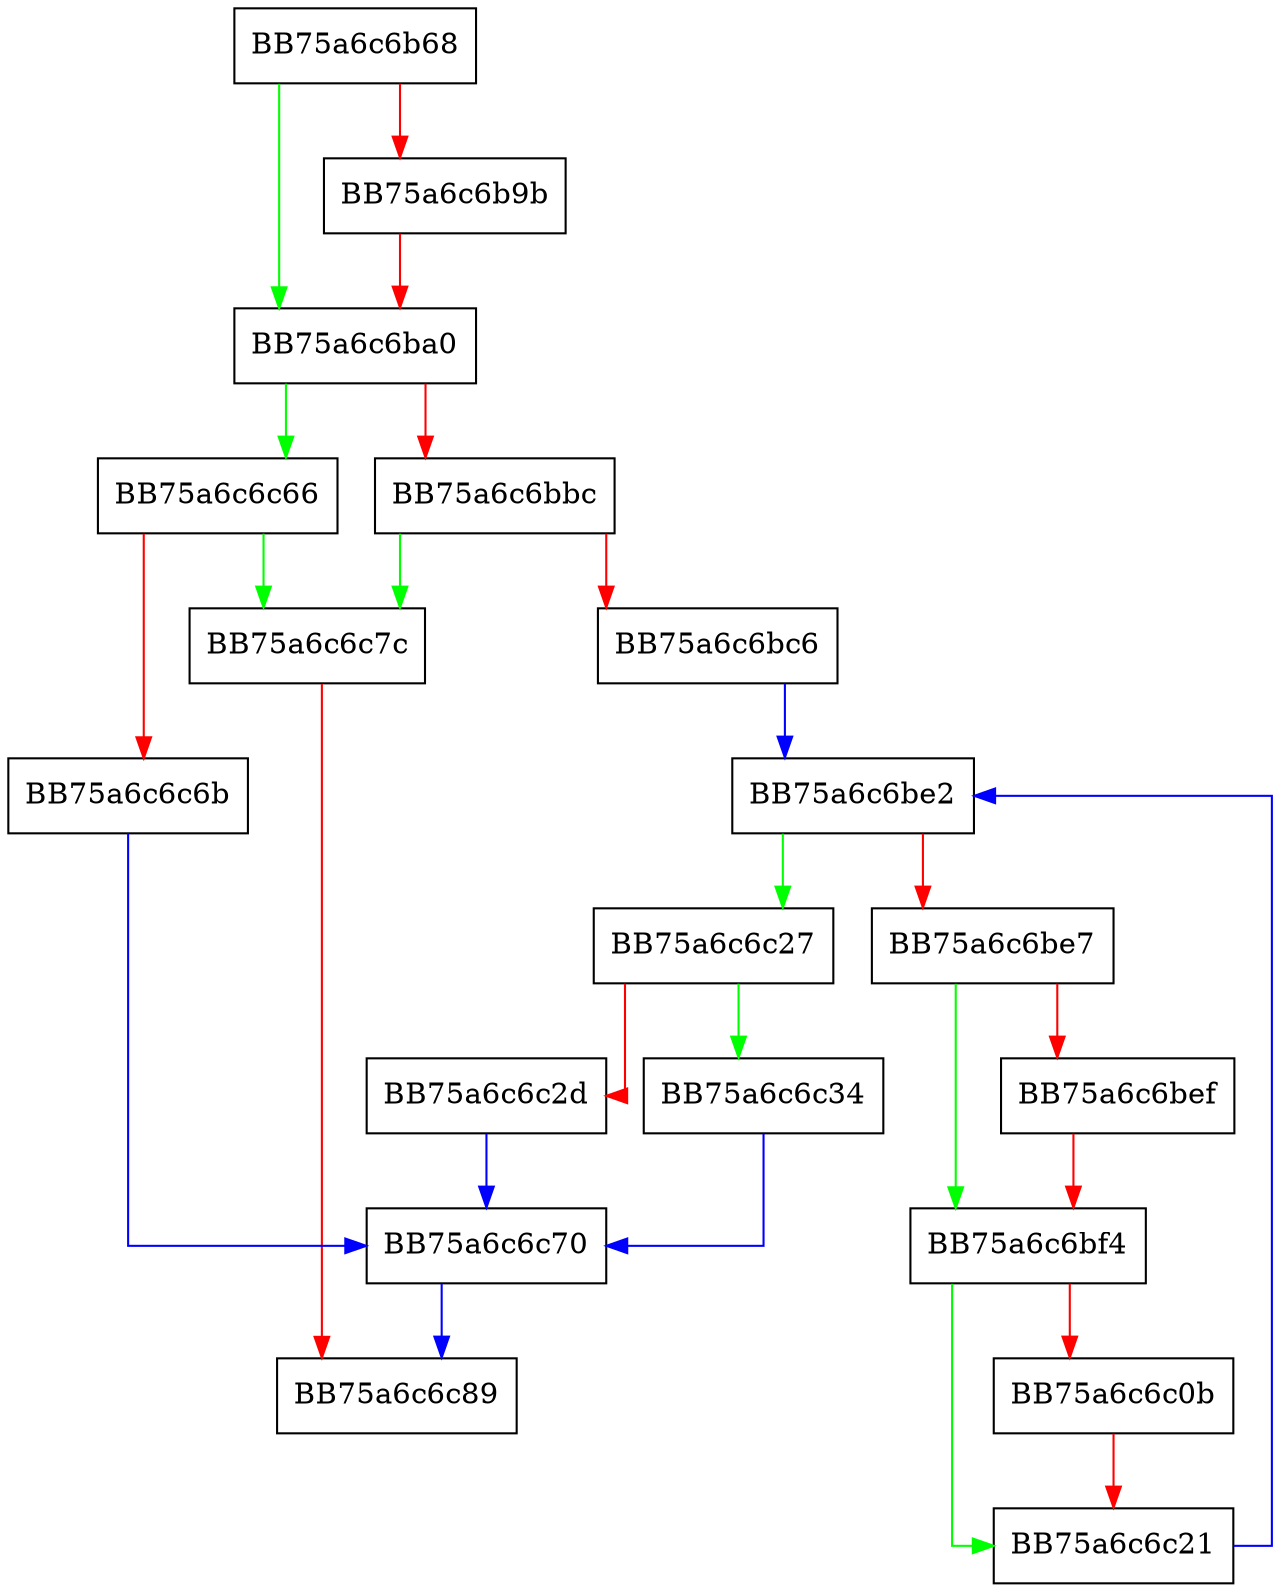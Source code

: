 digraph UpdateMaintenanceWindowState {
  node [shape="box"];
  graph [splines=ortho];
  BB75a6c6b68 -> BB75a6c6ba0 [color="green"];
  BB75a6c6b68 -> BB75a6c6b9b [color="red"];
  BB75a6c6b9b -> BB75a6c6ba0 [color="red"];
  BB75a6c6ba0 -> BB75a6c6c66 [color="green"];
  BB75a6c6ba0 -> BB75a6c6bbc [color="red"];
  BB75a6c6bbc -> BB75a6c6c7c [color="green"];
  BB75a6c6bbc -> BB75a6c6bc6 [color="red"];
  BB75a6c6bc6 -> BB75a6c6be2 [color="blue"];
  BB75a6c6be2 -> BB75a6c6c27 [color="green"];
  BB75a6c6be2 -> BB75a6c6be7 [color="red"];
  BB75a6c6be7 -> BB75a6c6bf4 [color="green"];
  BB75a6c6be7 -> BB75a6c6bef [color="red"];
  BB75a6c6bef -> BB75a6c6bf4 [color="red"];
  BB75a6c6bf4 -> BB75a6c6c21 [color="green"];
  BB75a6c6bf4 -> BB75a6c6c0b [color="red"];
  BB75a6c6c0b -> BB75a6c6c21 [color="red"];
  BB75a6c6c21 -> BB75a6c6be2 [color="blue"];
  BB75a6c6c27 -> BB75a6c6c34 [color="green"];
  BB75a6c6c27 -> BB75a6c6c2d [color="red"];
  BB75a6c6c2d -> BB75a6c6c70 [color="blue"];
  BB75a6c6c34 -> BB75a6c6c70 [color="blue"];
  BB75a6c6c66 -> BB75a6c6c7c [color="green"];
  BB75a6c6c66 -> BB75a6c6c6b [color="red"];
  BB75a6c6c6b -> BB75a6c6c70 [color="blue"];
  BB75a6c6c70 -> BB75a6c6c89 [color="blue"];
  BB75a6c6c7c -> BB75a6c6c89 [color="red"];
}